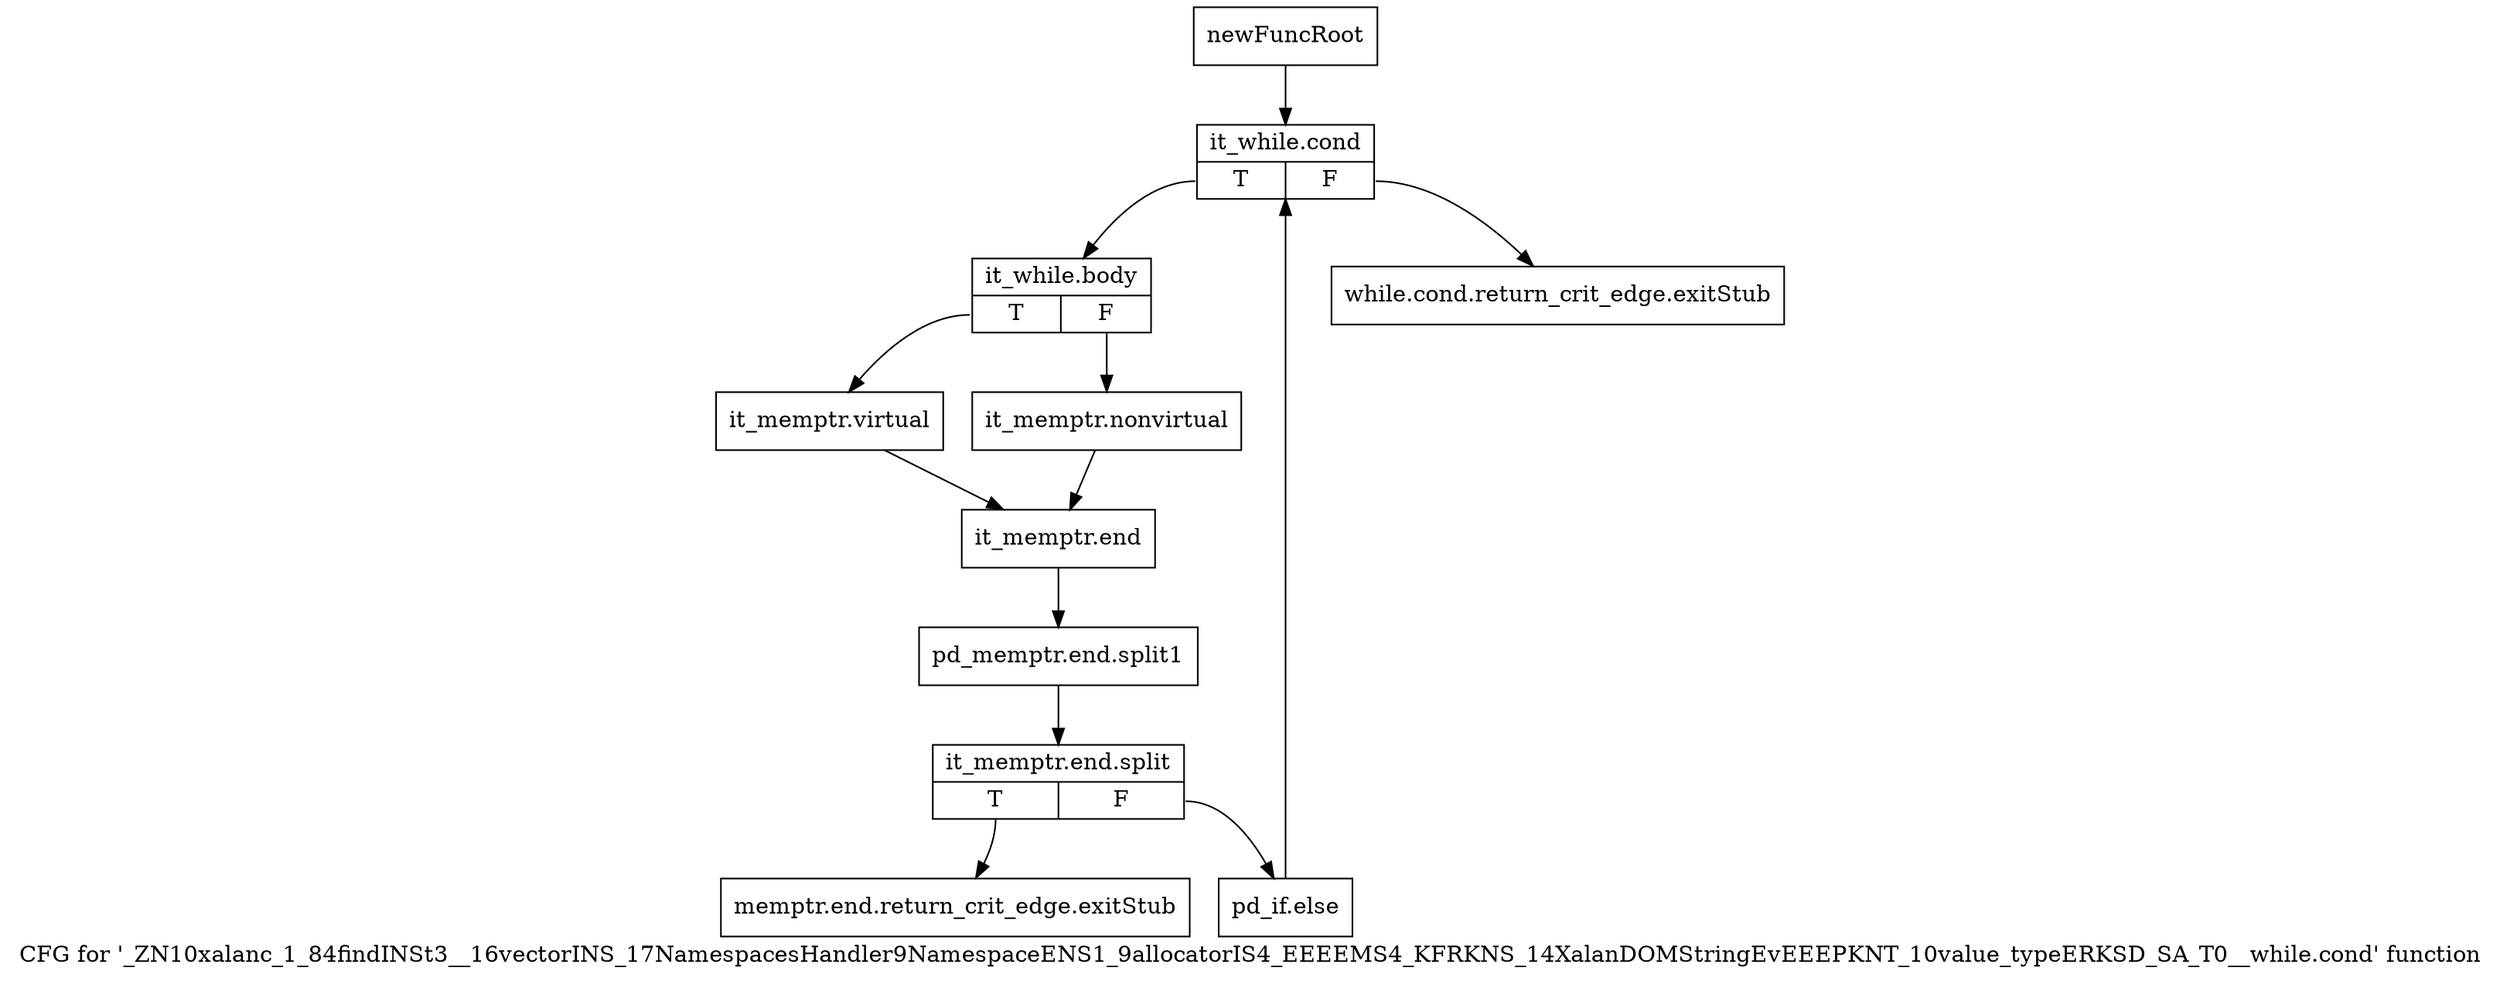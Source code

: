 digraph "CFG for '_ZN10xalanc_1_84findINSt3__16vectorINS_17NamespacesHandler9NamespaceENS1_9allocatorIS4_EEEEMS4_KFRKNS_14XalanDOMStringEvEEEPKNT_10value_typeERKSD_SA_T0__while.cond' function" {
	label="CFG for '_ZN10xalanc_1_84findINSt3__16vectorINS_17NamespacesHandler9NamespaceENS1_9allocatorIS4_EEEEMS4_KFRKNS_14XalanDOMStringEvEEEPKNT_10value_typeERKSD_SA_T0__while.cond' function";

	Node0x9f71f90 [shape=record,label="{newFuncRoot}"];
	Node0x9f71f90 -> Node0x9f72080;
	Node0x9f71fe0 [shape=record,label="{while.cond.return_crit_edge.exitStub}"];
	Node0x9f72030 [shape=record,label="{memptr.end.return_crit_edge.exitStub}"];
	Node0x9f72080 [shape=record,label="{it_while.cond|{<s0>T|<s1>F}}"];
	Node0x9f72080:s0 -> Node0x9f720d0;
	Node0x9f72080:s1 -> Node0x9f71fe0;
	Node0x9f720d0 [shape=record,label="{it_while.body|{<s0>T|<s1>F}}"];
	Node0x9f720d0:s0 -> Node0x9f72170;
	Node0x9f720d0:s1 -> Node0x9f72120;
	Node0x9f72120 [shape=record,label="{it_memptr.nonvirtual}"];
	Node0x9f72120 -> Node0x9f721c0;
	Node0x9f72170 [shape=record,label="{it_memptr.virtual}"];
	Node0x9f72170 -> Node0x9f721c0;
	Node0x9f721c0 [shape=record,label="{it_memptr.end}"];
	Node0x9f721c0 -> Node0xd0e2e60;
	Node0xd0e2e60 [shape=record,label="{pd_memptr.end.split1}"];
	Node0xd0e2e60 -> Node0xd0f6710;
	Node0xd0f6710 [shape=record,label="{it_memptr.end.split|{<s0>T|<s1>F}}"];
	Node0xd0f6710:s0 -> Node0x9f72030;
	Node0xd0f6710:s1 -> Node0x9f72210;
	Node0x9f72210 [shape=record,label="{pd_if.else}"];
	Node0x9f72210 -> Node0x9f72080;
}
